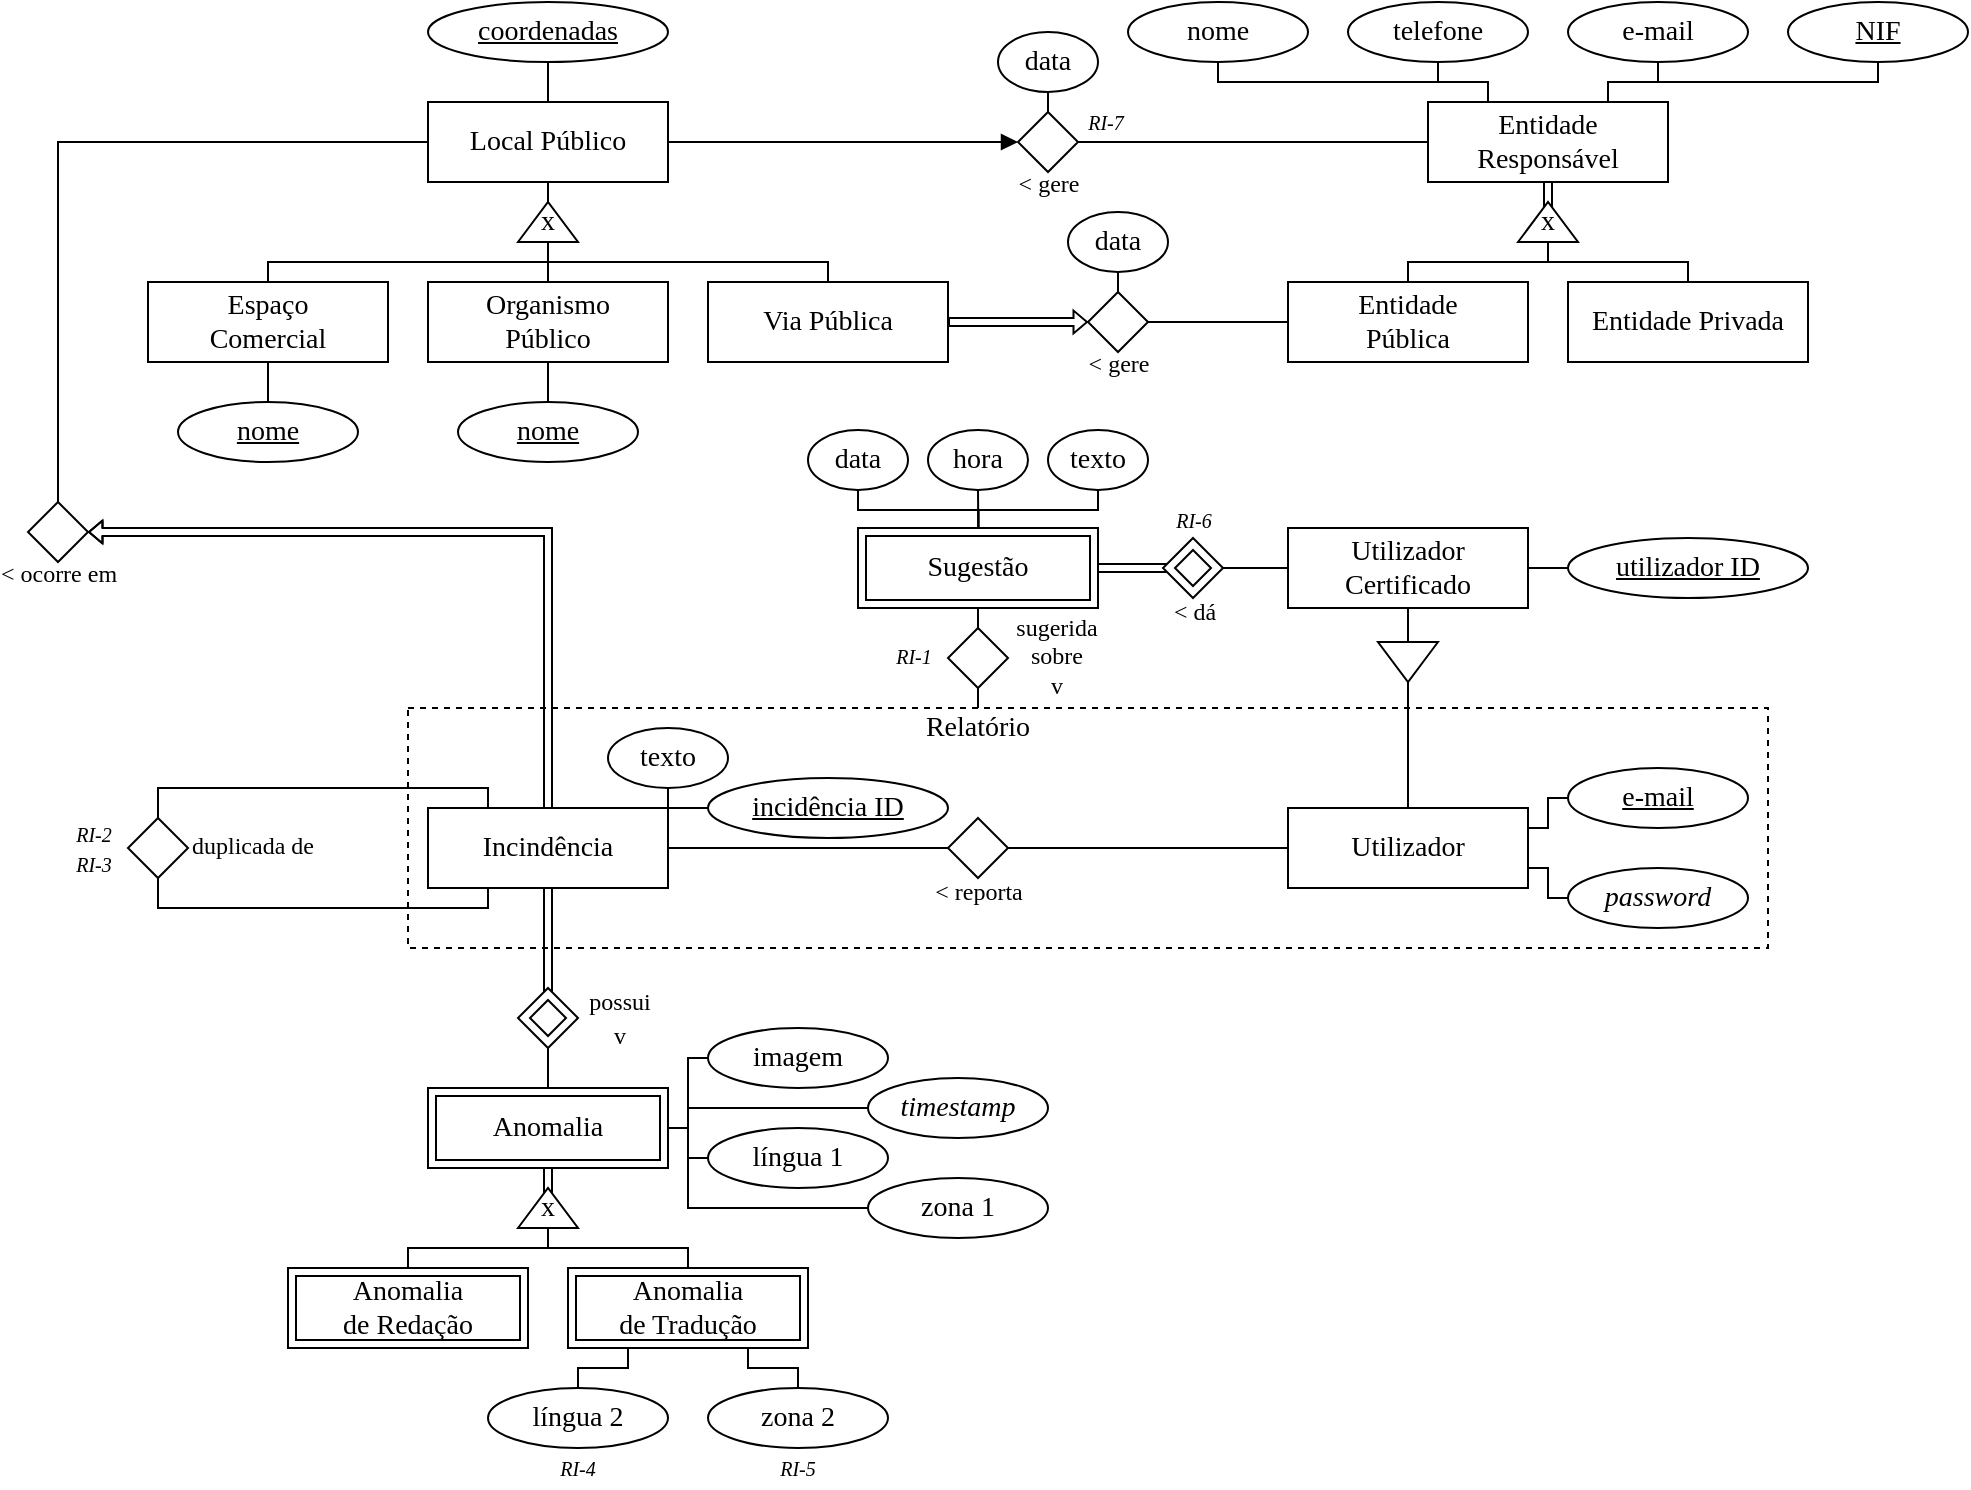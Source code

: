 <mxfile version="12.1.0" type="device" pages="1"><diagram id="urqd6bBSTkkBCRTrbI39" name="Page-1"><mxGraphModel dx="1408" dy="748" grid="1" gridSize="10" guides="1" tooltips="1" connect="1" arrows="1" fold="1" page="1" pageScale="1" pageWidth="1169" pageHeight="827" math="0" shadow="0"><root><mxCell id="0"/><mxCell id="1" parent="0"/><mxCell id="4FP0emap7tRITEBuaMAq-10" style="edgeStyle=orthogonalEdgeStyle;rounded=0;orthogonalLoop=1;jettySize=auto;html=1;exitX=0.5;exitY=0;exitDx=0;exitDy=0;entryX=0.5;entryY=1;entryDx=0;entryDy=0;endArrow=none;endFill=0;fontSize=12;fontFamily=Verdana;" parent="1" target="4FP0emap7tRITEBuaMAq-3" edge="1"><mxGeometry relative="1" as="geometry"><mxPoint x="545.195" y="317.049" as="sourcePoint"/></mxGeometry></mxCell><mxCell id="4FP0emap7tRITEBuaMAq-9" style="edgeStyle=orthogonalEdgeStyle;rounded=0;orthogonalLoop=1;jettySize=auto;html=1;exitX=0.5;exitY=1;exitDx=0;exitDy=0;entryX=0.5;entryY=0;entryDx=0;entryDy=0;endArrow=none;endFill=0;fontSize=12;fontFamily=Verdana;" parent="1" source="4FP0emap7tRITEBuaMAq-4" edge="1"><mxGeometry relative="1" as="geometry"><mxPoint x="545.195" y="317.049" as="targetPoint"/><Array as="points"><mxPoint x="605" y="304"/><mxPoint x="545" y="304"/></Array></mxGeometry></mxCell><mxCell id="4FP0emap7tRITEBuaMAq-11" style="edgeStyle=orthogonalEdgeStyle;rounded=0;orthogonalLoop=1;jettySize=auto;html=1;exitX=0.5;exitY=1;exitDx=0;exitDy=0;endArrow=none;endFill=0;fontSize=12;fontFamily=Verdana;" parent="1" source="4FP0emap7tRITEBuaMAq-5" edge="1"><mxGeometry relative="1" as="geometry"><mxPoint x="545.195" y="317" as="targetPoint"/><Array as="points"><mxPoint x="485" y="304"/><mxPoint x="545" y="304"/></Array></mxGeometry></mxCell><mxCell id="9DvA1WyKJ85od49cDxcL-1" value="" style="rounded=0;whiteSpace=wrap;html=1;strokeWidth=1;fillColor=none;dashed=1;fontFamily=Verdana;" parent="1" vertex="1"><mxGeometry x="260" y="403" width="680" height="120" as="geometry"/></mxCell><mxCell id="8jLyRdySpEEllO27YhmM-52" value="" style="endArrow=none;html=1;fontFamily=Verdana;fontSize=14;entryX=0.5;entryY=1;entryDx=0;entryDy=0;shape=link;width=4;exitX=0;exitY=0.5;exitDx=0;exitDy=0;" parent="1" source="8jLyRdySpEEllO27YhmM-51" target="8jLyRdySpEEllO27YhmM-43" edge="1"><mxGeometry width="50" height="50" relative="1" as="geometry"><mxPoint x="830" y="140" as="sourcePoint"/><mxPoint x="910" y="270" as="targetPoint"/></mxGeometry></mxCell><mxCell id="1YsWNotgiCDJfFA3rP_E-9" style="edgeStyle=orthogonalEdgeStyle;rounded=0;orthogonalLoop=1;jettySize=auto;html=1;exitX=1;exitY=0.5;exitDx=0;exitDy=0;entryX=0;entryY=0.5;entryDx=0;entryDy=0;endArrow=block;endFill=1;fontFamily=Verdana;" parent="1" source="8jLyRdySpEEllO27YhmM-1" target="1YsWNotgiCDJfFA3rP_E-6" edge="1"><mxGeometry relative="1" as="geometry"/></mxCell><mxCell id="8jLyRdySpEEllO27YhmM-1" value="Local Público" style="whiteSpace=wrap;html=1;aspect=fixed;fontFamily=Verdana;fontSize=14;fontColor=#000000;align=center;strokeColor=#000000;strokeWidth=1;fillColor=#ffffff;" parent="1" vertex="1"><mxGeometry x="270" y="100" width="120" height="40" as="geometry"/></mxCell><mxCell id="8jLyRdySpEEllO27YhmM-115" style="edgeStyle=elbowEdgeStyle;rounded=0;orthogonalLoop=1;jettySize=auto;elbow=vertical;html=1;exitX=0.5;exitY=1;exitDx=0;exitDy=0;entryX=0.5;entryY=0;entryDx=0;entryDy=0;shadow=0;endArrow=none;fontFamily=Verdana;fontSize=12;" parent="1" source="8jLyRdySpEEllO27YhmM-2" target="8jLyRdySpEEllO27YhmM-1" edge="1"><mxGeometry relative="1" as="geometry"/></mxCell><mxCell id="8jLyRdySpEEllO27YhmM-2" value="coordenadas" style="ellipse;whiteSpace=wrap;html=1;fontFamily=Verdana;fontSize=14;fontStyle=4" parent="1" vertex="1"><mxGeometry x="270" y="50" width="120" height="30" as="geometry"/></mxCell><mxCell id="8jLyRdySpEEllO27YhmM-9" value="Espaço&lt;br&gt;Comercial" style="rounded=0;whiteSpace=wrap;html=1;fontFamily=Verdana;fontSize=14;" parent="1" vertex="1"><mxGeometry x="130" y="190" width="120" height="40" as="geometry"/></mxCell><mxCell id="8jLyRdySpEEllO27YhmM-10" value="Organismo&lt;br&gt;Público" style="rounded=0;whiteSpace=wrap;html=1;fontFamily=Verdana;fontSize=14;" parent="1" vertex="1"><mxGeometry x="270" y="190" width="120" height="40" as="geometry"/></mxCell><mxCell id="8jLyRdySpEEllO27YhmM-11" value="Via Pública" style="rounded=0;whiteSpace=wrap;html=1;fontFamily=Verdana;fontSize=14;" parent="1" vertex="1"><mxGeometry x="410" y="190" width="120" height="40" as="geometry"/></mxCell><mxCell id="8jLyRdySpEEllO27YhmM-12" value="x" style="triangle;whiteSpace=wrap;html=1;fontFamily=Verdana;fontSize=14;direction=north;" parent="1" vertex="1"><mxGeometry x="315" y="150" width="30" height="20" as="geometry"/></mxCell><mxCell id="8jLyRdySpEEllO27YhmM-13" value="" style="endArrow=none;html=1;fontFamily=Verdana;fontSize=14;entryX=0.5;entryY=1;entryDx=0;entryDy=0;" parent="1" target="8jLyRdySpEEllO27YhmM-1" edge="1"><mxGeometry width="50" height="50" relative="1" as="geometry"><mxPoint x="330" y="150" as="sourcePoint"/><mxPoint x="410" y="280" as="targetPoint"/></mxGeometry></mxCell><mxCell id="8jLyRdySpEEllO27YhmM-14" value="" style="endArrow=none;html=1;fontFamily=Verdana;fontSize=14;entryX=0;entryY=0.5;entryDx=0;entryDy=0;exitX=0.5;exitY=0;exitDx=0;exitDy=0;" parent="1" source="8jLyRdySpEEllO27YhmM-10" target="8jLyRdySpEEllO27YhmM-12" edge="1"><mxGeometry width="50" height="50" relative="1" as="geometry"><mxPoint x="240" y="320" as="sourcePoint"/><mxPoint x="290" y="270" as="targetPoint"/></mxGeometry></mxCell><mxCell id="8jLyRdySpEEllO27YhmM-22" value="" style="endArrow=none;html=1;shadow=0;fontFamily=Verdana;fontSize=14;exitX=0.5;exitY=0;exitDx=0;exitDy=0;edgeStyle=elbowEdgeStyle;elbow=vertical;rounded=0;" parent="1" source="8jLyRdySpEEllO27YhmM-11" edge="1"><mxGeometry width="50" height="50" relative="1" as="geometry"><mxPoint x="470" y="160" as="sourcePoint"/><mxPoint x="330" y="170" as="targetPoint"/></mxGeometry></mxCell><mxCell id="8jLyRdySpEEllO27YhmM-24" value="" style="endArrow=none;html=1;shadow=0;fontFamily=Verdana;fontSize=14;entryX=0;entryY=0.5;entryDx=0;entryDy=0;exitX=0.5;exitY=0;exitDx=0;exitDy=0;edgeStyle=elbowEdgeStyle;elbow=vertical;rounded=0;" parent="1" source="8jLyRdySpEEllO27YhmM-9" target="8jLyRdySpEEllO27YhmM-12" edge="1"><mxGeometry width="50" height="50" relative="1" as="geometry"><mxPoint x="130" y="300" as="sourcePoint"/><mxPoint x="180" y="250" as="targetPoint"/></mxGeometry></mxCell><mxCell id="8jLyRdySpEEllO27YhmM-25" value="&lt;u&gt;nome&lt;/u&gt;" style="ellipse;whiteSpace=wrap;html=1;fontFamily=Verdana;fontSize=14;" parent="1" vertex="1"><mxGeometry x="285" y="250" width="90" height="30" as="geometry"/></mxCell><mxCell id="8jLyRdySpEEllO27YhmM-26" value="" style="endArrow=none;html=1;fontFamily=Verdana;fontSize=14;entryX=0.5;entryY=0;entryDx=0;entryDy=0;exitX=0.5;exitY=1;exitDx=0;exitDy=0;" parent="1" source="8jLyRdySpEEllO27YhmM-10" target="8jLyRdySpEEllO27YhmM-25" edge="1"><mxGeometry width="50" height="50" relative="1" as="geometry"><mxPoint x="355" y="300" as="sourcePoint"/><mxPoint x="335" y="350" as="targetPoint"/></mxGeometry></mxCell><mxCell id="8jLyRdySpEEllO27YhmM-27" value="&lt;u&gt;nome&lt;/u&gt;" style="ellipse;whiteSpace=wrap;html=1;fontFamily=Verdana;fontSize=14;" parent="1" vertex="1"><mxGeometry x="145" y="250" width="90" height="30" as="geometry"/></mxCell><mxCell id="8jLyRdySpEEllO27YhmM-28" value="" style="endArrow=none;html=1;fontFamily=Verdana;fontSize=14;entryX=0.5;entryY=0;entryDx=0;entryDy=0;exitX=0.5;exitY=1;exitDx=0;exitDy=0;" parent="1" target="8jLyRdySpEEllO27YhmM-27" edge="1"><mxGeometry width="50" height="50" relative="1" as="geometry"><mxPoint x="190" y="230" as="sourcePoint"/><mxPoint x="195" y="350" as="targetPoint"/></mxGeometry></mxCell><mxCell id="8jLyRdySpEEllO27YhmM-43" value="Entidade&lt;br&gt;Responsável" style="rounded=0;whiteSpace=wrap;html=1;fontFamily=Verdana;fontSize=14;" parent="1" vertex="1"><mxGeometry x="770" y="100" width="120" height="40" as="geometry"/></mxCell><mxCell id="8jLyRdySpEEllO27YhmM-120" style="edgeStyle=elbowEdgeStyle;rounded=0;orthogonalLoop=1;jettySize=auto;elbow=vertical;html=1;exitX=0.5;exitY=1;exitDx=0;exitDy=0;entryX=0.25;entryY=0;entryDx=0;entryDy=0;shadow=0;endArrow=none;fontFamily=Verdana;fontSize=12;" parent="1" source="8jLyRdySpEEllO27YhmM-44" target="8jLyRdySpEEllO27YhmM-43" edge="1"><mxGeometry relative="1" as="geometry"/></mxCell><mxCell id="8jLyRdySpEEllO27YhmM-44" value="nome" style="ellipse;whiteSpace=wrap;html=1;fontFamily=Verdana;fontSize=14;spacing=0;" parent="1" vertex="1"><mxGeometry x="620" y="50" width="90" height="30" as="geometry"/></mxCell><mxCell id="8jLyRdySpEEllO27YhmM-119" style="edgeStyle=elbowEdgeStyle;rounded=0;orthogonalLoop=1;jettySize=auto;elbow=vertical;html=1;exitX=0.5;exitY=1;exitDx=0;exitDy=0;entryX=0.25;entryY=0;entryDx=0;entryDy=0;shadow=0;endArrow=none;fontFamily=Verdana;fontSize=12;" parent="1" source="8jLyRdySpEEllO27YhmM-45" target="8jLyRdySpEEllO27YhmM-43" edge="1"><mxGeometry relative="1" as="geometry"/></mxCell><mxCell id="8jLyRdySpEEllO27YhmM-45" value="telefone" style="ellipse;whiteSpace=wrap;html=1;fontFamily=Verdana;fontSize=14;" parent="1" vertex="1"><mxGeometry x="730" y="50" width="90" height="30" as="geometry"/></mxCell><mxCell id="8jLyRdySpEEllO27YhmM-48" value="Entidade&lt;br&gt;Pública" style="rounded=0;whiteSpace=wrap;html=1;fontFamily=Verdana;fontSize=14;" parent="1" vertex="1"><mxGeometry x="700" y="190" width="120" height="40" as="geometry"/></mxCell><mxCell id="8jLyRdySpEEllO27YhmM-50" value="Entidade Privada" style="rounded=0;whiteSpace=wrap;html=1;fontFamily=Verdana;fontSize=14;" parent="1" vertex="1"><mxGeometry x="840" y="190" width="120" height="40" as="geometry"/></mxCell><mxCell id="8jLyRdySpEEllO27YhmM-51" value="x" style="triangle;whiteSpace=wrap;html=1;fontFamily=Verdana;fontSize=14;direction=north;" parent="1" vertex="1"><mxGeometry x="815" y="150" width="30" height="20" as="geometry"/></mxCell><mxCell id="8jLyRdySpEEllO27YhmM-54" value="" style="endArrow=none;html=1;shadow=0;fontFamily=Verdana;fontSize=14;exitX=0.5;exitY=0;exitDx=0;exitDy=0;edgeStyle=elbowEdgeStyle;elbow=vertical;rounded=0;" parent="1" source="8jLyRdySpEEllO27YhmM-50" edge="1"><mxGeometry width="50" height="50" relative="1" as="geometry"><mxPoint x="970" y="160" as="sourcePoint"/><mxPoint x="830" y="170" as="targetPoint"/></mxGeometry></mxCell><mxCell id="8jLyRdySpEEllO27YhmM-55" value="" style="endArrow=none;html=1;shadow=0;fontFamily=Verdana;fontSize=14;entryX=0;entryY=0.5;entryDx=0;entryDy=0;exitX=0.5;exitY=0;exitDx=0;exitDy=0;edgeStyle=elbowEdgeStyle;elbow=vertical;rounded=0;" parent="1" source="8jLyRdySpEEllO27YhmM-48" target="8jLyRdySpEEllO27YhmM-51" edge="1"><mxGeometry width="50" height="50" relative="1" as="geometry"><mxPoint x="630" y="300" as="sourcePoint"/><mxPoint x="680" y="250" as="targetPoint"/></mxGeometry></mxCell><mxCell id="8jLyRdySpEEllO27YhmM-118" style="edgeStyle=elbowEdgeStyle;rounded=0;orthogonalLoop=1;jettySize=auto;elbow=vertical;html=1;exitX=0.5;exitY=1;exitDx=0;exitDy=0;shadow=0;endArrow=none;fontFamily=Verdana;fontSize=12;" parent="1" source="8jLyRdySpEEllO27YhmM-56" edge="1"><mxGeometry relative="1" as="geometry"><mxPoint x="860" y="100" as="targetPoint"/></mxGeometry></mxCell><mxCell id="8jLyRdySpEEllO27YhmM-56" value="e-mail" style="ellipse;whiteSpace=wrap;html=1;fontFamily=Verdana;fontSize=14;" parent="1" vertex="1"><mxGeometry x="840" y="50" width="90" height="30" as="geometry"/></mxCell><mxCell id="8jLyRdySpEEllO27YhmM-117" style="edgeStyle=elbowEdgeStyle;rounded=0;orthogonalLoop=1;jettySize=auto;elbow=vertical;html=1;exitX=0.5;exitY=1;exitDx=0;exitDy=0;entryX=0.75;entryY=0;entryDx=0;entryDy=0;shadow=0;endArrow=none;fontFamily=Verdana;fontSize=12;" parent="1" source="8jLyRdySpEEllO27YhmM-58" target="8jLyRdySpEEllO27YhmM-43" edge="1"><mxGeometry relative="1" as="geometry"/></mxCell><mxCell id="8jLyRdySpEEllO27YhmM-58" value="&lt;u&gt;NIF&lt;/u&gt;" style="ellipse;whiteSpace=wrap;html=1;fontFamily=Verdana;fontSize=14;" parent="1" vertex="1"><mxGeometry x="950" y="50" width="90" height="30" as="geometry"/></mxCell><mxCell id="8jLyRdySpEEllO27YhmM-63" style="rounded=0;orthogonalLoop=1;jettySize=auto;elbow=vertical;html=1;entryX=1;entryY=0.5;entryDx=0;entryDy=0;shadow=0;endArrow=none;fontFamily=Verdana;fontSize=12;shape=flexArrow;startArrow=block;startFill=0;endWidth=6.444;endSize=1.917;width=4;startSize=1.917;strokeWidth=1;sourcePerimeterSpacing=0;targetPerimeterSpacing=0;exitX=0;exitY=0.5;exitDx=0;exitDy=0;endFill=0;startWidth=6.444;" parent="1" source="8jLyRdySpEEllO27YhmM-60" target="8jLyRdySpEEllO27YhmM-11" edge="1"><mxGeometry relative="1" as="geometry"/></mxCell><mxCell id="8jLyRdySpEEllO27YhmM-64" style="edgeStyle=elbowEdgeStyle;rounded=0;orthogonalLoop=1;jettySize=auto;html=1;exitX=1;exitY=0.5;exitDx=0;exitDy=0;entryX=0;entryY=0.5;entryDx=0;entryDy=0;shadow=0;endArrow=none;fontFamily=Verdana;fontSize=14;" parent="1" source="8jLyRdySpEEllO27YhmM-60" target="8jLyRdySpEEllO27YhmM-48" edge="1"><mxGeometry relative="1" as="geometry"/></mxCell><mxCell id="8jLyRdySpEEllO27YhmM-60" value="&amp;lt; gere" style="rhombus;html=1;fontFamily=Verdana;fontSize=12;labelPosition=center;verticalLabelPosition=bottom;align=center;verticalAlign=top;spacingTop=-8;" parent="1" vertex="1"><mxGeometry x="600" y="195" width="30" height="30" as="geometry"/></mxCell><mxCell id="8jLyRdySpEEllO27YhmM-67" value="data" style="ellipse;whiteSpace=wrap;html=1;fontFamily=Verdana;fontSize=14;" parent="1" vertex="1"><mxGeometry x="590" y="155" width="50" height="30" as="geometry"/></mxCell><mxCell id="8jLyRdySpEEllO27YhmM-68" value="" style="endArrow=none;html=1;fontFamily=Verdana;fontSize=14;entryX=0.5;entryY=1;entryDx=0;entryDy=0;exitX=0.5;exitY=0;exitDx=0;exitDy=0;" parent="1" source="8jLyRdySpEEllO27YhmM-60" target="8jLyRdySpEEllO27YhmM-67" edge="1"><mxGeometry width="50" height="50" relative="1" as="geometry"><mxPoint x="595" y="180" as="sourcePoint"/><mxPoint x="715" y="210" as="targetPoint"/></mxGeometry></mxCell><mxCell id="8jLyRdySpEEllO27YhmM-81" style="edgeStyle=elbowEdgeStyle;shape=link;rounded=0;orthogonalLoop=1;jettySize=auto;html=1;exitX=0.5;exitY=1;exitDx=0;exitDy=0;shadow=0;endArrow=none;fontFamily=Verdana;fontSize=12;entryX=0.5;entryY=0.5;entryDx=0;entryDy=0;entryPerimeter=0;" parent="1" source="8jLyRdySpEEllO27YhmM-72" target="8jLyRdySpEEllO27YhmM-75" edge="1"><mxGeometry relative="1" as="geometry"><mxPoint x="330" y="528" as="targetPoint"/></mxGeometry></mxCell><mxCell id="8jLyRdySpEEllO27YhmM-127" style="rounded=0;orthogonalLoop=1;jettySize=auto;elbow=vertical;html=1;entryX=1;entryY=0.5;entryDx=0;entryDy=0;shadow=0;endArrow=block;fontFamily=Verdana;fontSize=12;shape=flexArrow;startArrow=none;startFill=0;endWidth=6.444;endSize=1.917;width=4;startSize=0;strokeWidth=1;sourcePerimeterSpacing=0;targetPerimeterSpacing=0;exitX=0.5;exitY=1;exitDx=0;exitDy=0;" parent="1" source="8jLyRdySpEEllO27YhmM-72" target="8jLyRdySpEEllO27YhmM-122" edge="1"><mxGeometry relative="1" as="geometry"><mxPoint x="330" y="410" as="sourcePoint"/><Array as="points"><mxPoint x="330" y="315"/></Array></mxGeometry></mxCell><mxCell id="8jLyRdySpEEllO27YhmM-72" value="&lt;font style=&quot;font-size: 14px&quot;&gt;Incindência&lt;/font&gt;" style="rounded=0;whiteSpace=wrap;html=1;fontFamily=Verdana;fontSize=12;" parent="1" vertex="1"><mxGeometry x="270" y="453" width="120" height="40" as="geometry"/></mxCell><mxCell id="8jLyRdySpEEllO27YhmM-77" style="edgeStyle=elbowEdgeStyle;rounded=0;orthogonalLoop=1;jettySize=auto;html=1;exitX=0.5;exitY=0;exitDx=0;exitDy=0;entryX=0.5;entryY=1;entryDx=0;entryDy=0;shadow=0;endArrow=none;fontFamily=Verdana;fontSize=12;" parent="1" source="8jLyRdySpEEllO27YhmM-73" target="8jLyRdySpEEllO27YhmM-75" edge="1"><mxGeometry relative="1" as="geometry"/></mxCell><mxCell id="8jLyRdySpEEllO27YhmM-104" style="edgeStyle=elbowEdgeStyle;rounded=0;orthogonalLoop=1;jettySize=auto;html=1;exitX=1;exitY=0.25;exitDx=0;exitDy=0;shadow=0;endArrow=none;fontFamily=Verdana;fontSize=12;" parent="1" source="8jLyRdySpEEllO27YhmM-73" edge="1"><mxGeometry relative="1" as="geometry"><mxPoint x="390.333" y="603" as="targetPoint"/></mxGeometry></mxCell><mxCell id="8jLyRdySpEEllO27YhmM-109" style="edgeStyle=elbowEdgeStyle;rounded=0;orthogonalLoop=1;jettySize=auto;html=1;exitX=1;exitY=0.5;exitDx=0;exitDy=0;entryX=0;entryY=0.5;entryDx=0;entryDy=0;shadow=0;endArrow=none;fontFamily=Verdana;fontSize=12;" parent="1" source="8jLyRdySpEEllO27YhmM-73" target="8jLyRdySpEEllO27YhmM-100" edge="1"><mxGeometry relative="1" as="geometry"/></mxCell><mxCell id="8jLyRdySpEEllO27YhmM-110" style="edgeStyle=elbowEdgeStyle;rounded=0;orthogonalLoop=1;jettySize=auto;html=1;exitX=1;exitY=0.5;exitDx=0;exitDy=0;entryX=0;entryY=0.5;entryDx=0;entryDy=0;shadow=0;endArrow=none;fontFamily=Verdana;fontSize=12;" parent="1" source="8jLyRdySpEEllO27YhmM-73" target="8jLyRdySpEEllO27YhmM-98" edge="1"><mxGeometry relative="1" as="geometry"><Array as="points"><mxPoint x="400" y="613"/></Array></mxGeometry></mxCell><mxCell id="8jLyRdySpEEllO27YhmM-73" value="&lt;font style=&quot;font-size: 14px&quot;&gt;Anomalia&lt;/font&gt;" style="shape=ext;strokeWidth=1;margin=2;double=1;whiteSpace=wrap;html=1;align=center;fontSize=12;fontFamily=Verdana;fontColor=#000000;strokeColor=#000000;fillColor=#ffffff;" parent="1" vertex="1"><mxGeometry x="270" y="593" width="120" height="40" as="geometry"/></mxCell><mxCell id="8jLyRdySpEEllO27YhmM-75" value="&lt;font style=&quot;font-size: 12px&quot;&gt;possui&lt;br&gt;v&lt;/font&gt;" style="shape=rhombus;double=1;strokeWidth=1;margin=2;fontSize=12;perimeter=rhombusPerimeter;whiteSpace=wrap;html=1;align=center;fontSize=14;fontFamily=Verdana;fontColor=#000000;strokeColor=#000000;fillColor=#ffffff;labelPosition=right;verticalLabelPosition=middle;verticalAlign=middle;spacingLeft=12;" parent="1" vertex="1"><mxGeometry x="315" y="543" width="30" height="30" as="geometry"/></mxCell><mxCell id="8jLyRdySpEEllO27YhmM-82" value="" style="endArrow=none;html=1;fontFamily=Verdana;fontSize=14;entryX=0.5;entryY=1;entryDx=0;entryDy=0;shape=link;width=4;exitX=0;exitY=0.5;exitDx=0;exitDy=0;" parent="1" source="8jLyRdySpEEllO27YhmM-85" edge="1"><mxGeometry width="50" height="50" relative="1" as="geometry"><mxPoint x="330" y="643" as="sourcePoint"/><mxPoint x="330" y="633" as="targetPoint"/></mxGeometry></mxCell><mxCell id="8jLyRdySpEEllO27YhmM-83" value="Anomalia&lt;br&gt;de Redação" style="shape=ext;strokeWidth=1;margin=2;double=1;whiteSpace=wrap;html=1;align=center;fontSize=14;fontFamily=Verdana;fontColor=#000000;strokeColor=#000000;fillColor=#ffffff;" parent="1" vertex="1"><mxGeometry x="200" y="683" width="120" height="40" as="geometry"/></mxCell><mxCell id="8jLyRdySpEEllO27YhmM-84" value="Anomalia&lt;br&gt;de Tradução" style="shape=ext;strokeWidth=1;margin=2;double=1;whiteSpace=wrap;html=1;align=center;fontSize=14;fontFamily=Verdana;fontColor=#000000;strokeColor=#000000;fillColor=#ffffff;" parent="1" vertex="1"><mxGeometry x="340" y="683" width="120" height="40" as="geometry"/></mxCell><mxCell id="8jLyRdySpEEllO27YhmM-85" value="x" style="triangle;whiteSpace=wrap;html=1;fontFamily=Verdana;fontSize=14;direction=north;" parent="1" vertex="1"><mxGeometry x="315" y="643" width="30" height="20" as="geometry"/></mxCell><mxCell id="8jLyRdySpEEllO27YhmM-86" value="" style="endArrow=none;html=1;shadow=0;fontFamily=Verdana;fontSize=14;exitX=0.5;exitY=0;exitDx=0;exitDy=0;edgeStyle=elbowEdgeStyle;elbow=vertical;rounded=0;" parent="1" source="8jLyRdySpEEllO27YhmM-84" edge="1"><mxGeometry width="50" height="50" relative="1" as="geometry"><mxPoint x="470" y="663" as="sourcePoint"/><mxPoint x="330" y="673" as="targetPoint"/><Array as="points"><mxPoint x="360" y="673"/></Array></mxGeometry></mxCell><mxCell id="8jLyRdySpEEllO27YhmM-87" value="" style="endArrow=none;html=1;shadow=0;fontFamily=Verdana;fontSize=14;entryX=0;entryY=0.5;entryDx=0;entryDy=0;exitX=0.5;exitY=0;exitDx=0;exitDy=0;edgeStyle=elbowEdgeStyle;elbow=vertical;rounded=0;" parent="1" source="8jLyRdySpEEllO27YhmM-83" target="8jLyRdySpEEllO27YhmM-85" edge="1"><mxGeometry width="50" height="50" relative="1" as="geometry"><mxPoint x="130" y="803" as="sourcePoint"/><mxPoint x="180" y="753" as="targetPoint"/></mxGeometry></mxCell><mxCell id="8jLyRdySpEEllO27YhmM-89" style="edgeStyle=elbowEdgeStyle;rounded=0;orthogonalLoop=1;jettySize=auto;html=1;exitX=0.5;exitY=0;exitDx=0;exitDy=0;entryX=0.25;entryY=0;entryDx=0;entryDy=0;shadow=0;endArrow=none;fontFamily=Verdana;fontSize=12;elbow=vertical;" parent="1" source="8jLyRdySpEEllO27YhmM-88" target="8jLyRdySpEEllO27YhmM-72" edge="1"><mxGeometry relative="1" as="geometry"><Array as="points"><mxPoint x="240" y="443"/></Array></mxGeometry></mxCell><mxCell id="8jLyRdySpEEllO27YhmM-90" style="edgeStyle=elbowEdgeStyle;rounded=0;orthogonalLoop=1;jettySize=auto;elbow=vertical;html=1;exitX=0.5;exitY=1;exitDx=0;exitDy=0;entryX=0.25;entryY=1;entryDx=0;entryDy=0;shadow=0;endArrow=none;fontFamily=Verdana;fontSize=12;" parent="1" source="8jLyRdySpEEllO27YhmM-88" target="8jLyRdySpEEllO27YhmM-72" edge="1"><mxGeometry relative="1" as="geometry"><Array as="points"><mxPoint x="230" y="503"/></Array></mxGeometry></mxCell><mxCell id="8jLyRdySpEEllO27YhmM-88" value="duplicada de" style="rhombus;html=1;fontFamily=Verdana;fontSize=12;labelPosition=right;verticalLabelPosition=middle;align=left;verticalAlign=middle;spacingTop=-2;spacingLeft=0;" parent="1" vertex="1"><mxGeometry x="120" y="458" width="30" height="30" as="geometry"/></mxCell><mxCell id="8jLyRdySpEEllO27YhmM-114" style="edgeStyle=elbowEdgeStyle;rounded=0;orthogonalLoop=1;jettySize=auto;elbow=vertical;html=1;exitX=0.5;exitY=0;exitDx=0;exitDy=0;entryX=0.75;entryY=1;entryDx=0;entryDy=0;shadow=0;endArrow=none;fontFamily=Verdana;fontSize=12;" parent="1" source="8jLyRdySpEEllO27YhmM-93" target="8jLyRdySpEEllO27YhmM-84" edge="1"><mxGeometry relative="1" as="geometry"/></mxCell><mxCell id="8jLyRdySpEEllO27YhmM-93" value="&lt;span&gt;zona 2&lt;/span&gt;" style="ellipse;whiteSpace=wrap;html=1;fontFamily=Verdana;fontSize=14;fontStyle=0" parent="1" vertex="1"><mxGeometry x="410" y="743" width="90" height="30" as="geometry"/></mxCell><mxCell id="8jLyRdySpEEllO27YhmM-113" style="edgeStyle=elbowEdgeStyle;rounded=0;orthogonalLoop=1;jettySize=auto;elbow=vertical;html=1;exitX=0.5;exitY=0;exitDx=0;exitDy=0;entryX=0.25;entryY=1;entryDx=0;entryDy=0;shadow=0;endArrow=none;fontFamily=Verdana;fontSize=12;" parent="1" source="8jLyRdySpEEllO27YhmM-95" target="8jLyRdySpEEllO27YhmM-84" edge="1"><mxGeometry relative="1" as="geometry"/></mxCell><mxCell id="8jLyRdySpEEllO27YhmM-95" value="língua 2" style="ellipse;whiteSpace=wrap;html=1;fontFamily=Verdana;fontSize=14;" parent="1" vertex="1"><mxGeometry x="300" y="743" width="90" height="30" as="geometry"/></mxCell><mxCell id="8jLyRdySpEEllO27YhmM-112" style="edgeStyle=elbowEdgeStyle;rounded=0;orthogonalLoop=1;jettySize=auto;html=1;exitX=0;exitY=0.5;exitDx=0;exitDy=0;entryX=1;entryY=0.5;entryDx=0;entryDy=0;shadow=0;endArrow=none;fontFamily=Verdana;fontSize=12;" parent="1" source="8jLyRdySpEEllO27YhmM-97" target="8jLyRdySpEEllO27YhmM-73" edge="1"><mxGeometry relative="1" as="geometry"><Array as="points"><mxPoint x="400" y="643"/></Array></mxGeometry></mxCell><mxCell id="8jLyRdySpEEllO27YhmM-97" value="&lt;span&gt;zona 1&lt;/span&gt;" style="ellipse;whiteSpace=wrap;html=1;fontFamily=Verdana;fontSize=14;fontStyle=0" parent="1" vertex="1"><mxGeometry x="490" y="638" width="90" height="30" as="geometry"/></mxCell><mxCell id="8jLyRdySpEEllO27YhmM-98" value="&lt;span&gt;&lt;i&gt;timestamp&lt;/i&gt;&lt;/span&gt;" style="ellipse;whiteSpace=wrap;html=1;fontFamily=Verdana;fontSize=14;fontStyle=0" parent="1" vertex="1"><mxGeometry x="490" y="588" width="90" height="30" as="geometry"/></mxCell><mxCell id="8jLyRdySpEEllO27YhmM-111" style="edgeStyle=elbowEdgeStyle;rounded=0;orthogonalLoop=1;jettySize=auto;html=1;exitX=0;exitY=0.5;exitDx=0;exitDy=0;entryX=1;entryY=0.5;entryDx=0;entryDy=0;shadow=0;endArrow=none;fontFamily=Verdana;fontSize=12;" parent="1" source="8jLyRdySpEEllO27YhmM-99" target="8jLyRdySpEEllO27YhmM-73" edge="1"><mxGeometry relative="1" as="geometry"/></mxCell><mxCell id="8jLyRdySpEEllO27YhmM-99" value="&lt;span&gt;língua 1&lt;/span&gt;" style="ellipse;whiteSpace=wrap;html=1;fontFamily=Verdana;fontSize=14;fontStyle=0" parent="1" vertex="1"><mxGeometry x="410" y="613" width="90" height="30" as="geometry"/></mxCell><mxCell id="8jLyRdySpEEllO27YhmM-100" value="&lt;span&gt;imagem&lt;/span&gt;" style="ellipse;whiteSpace=wrap;html=1;fontFamily=Verdana;fontSize=14;fontStyle=0" parent="1" vertex="1"><mxGeometry x="410" y="563" width="90" height="30" as="geometry"/></mxCell><mxCell id="8jLyRdySpEEllO27YhmM-102" style="edgeStyle=elbowEdgeStyle;rounded=0;orthogonalLoop=1;jettySize=auto;elbow=vertical;html=1;exitX=0.5;exitY=1;exitDx=0;exitDy=0;shadow=0;endArrow=none;fontFamily=Verdana;fontSize=12;" parent="1" source="8jLyRdySpEEllO27YhmM-101" edge="1"><mxGeometry relative="1" as="geometry"><mxPoint x="390" y="453" as="targetPoint"/></mxGeometry></mxCell><mxCell id="8jLyRdySpEEllO27YhmM-101" value="&lt;span&gt;&lt;span&gt;texto&lt;/span&gt;&lt;/span&gt;" style="ellipse;whiteSpace=wrap;html=1;fontFamily=Verdana;fontSize=14;fontStyle=0" parent="1" vertex="1"><mxGeometry x="360" y="413" width="60" height="30" as="geometry"/></mxCell><mxCell id="8jLyRdySpEEllO27YhmM-145" style="edgeStyle=elbowEdgeStyle;rounded=0;orthogonalLoop=1;jettySize=auto;html=1;exitX=1;exitY=0.75;exitDx=0;exitDy=0;entryX=0;entryY=0.5;entryDx=0;entryDy=0;shadow=0;startArrow=none;startFill=0;sourcePerimeterSpacing=0;endArrow=none;endFill=0;targetPerimeterSpacing=0;strokeWidth=1;fontFamily=Verdana;fontSize=12;" parent="1" source="8jLyRdySpEEllO27YhmM-121" target="8jLyRdySpEEllO27YhmM-142" edge="1"><mxGeometry relative="1" as="geometry"/></mxCell><mxCell id="8jLyRdySpEEllO27YhmM-121" value="&lt;font style=&quot;font-size: 14px&quot;&gt;Utilizador&lt;/font&gt;" style="rounded=0;whiteSpace=wrap;html=1;fontFamily=Verdana;fontSize=12;align=center;" parent="1" vertex="1"><mxGeometry x="700" y="453" width="120" height="40" as="geometry"/></mxCell><mxCell id="8jLyRdySpEEllO27YhmM-128" style="edgeStyle=none;rounded=0;orthogonalLoop=1;jettySize=auto;html=1;exitX=0.5;exitY=0;exitDx=0;exitDy=0;entryX=0;entryY=0.5;entryDx=0;entryDy=0;shadow=0;startArrow=none;startFill=0;sourcePerimeterSpacing=0;endArrow=none;targetPerimeterSpacing=0;strokeWidth=1;fontFamily=Verdana;fontSize=12;endFill=0;" parent="1" source="8jLyRdySpEEllO27YhmM-122" target="8jLyRdySpEEllO27YhmM-1" edge="1"><mxGeometry relative="1" as="geometry"><Array as="points"><mxPoint x="85" y="120"/></Array></mxGeometry></mxCell><mxCell id="8jLyRdySpEEllO27YhmM-122" value="&amp;lt; ocorre em" style="rhombus;html=1;fontFamily=Verdana;fontSize=12;fontColor=#000000;align=center;strokeColor=#000000;strokeWidth=1;fillColor=#ffffff;labelPosition=center;verticalLabelPosition=bottom;verticalAlign=top;spacingTop=-8;" parent="1" vertex="1"><mxGeometry x="70" y="300" width="30" height="30" as="geometry"/></mxCell><mxCell id="8jLyRdySpEEllO27YhmM-130" style="edgeStyle=none;rounded=0;orthogonalLoop=1;jettySize=auto;html=1;exitX=1;exitY=0.5;exitDx=0;exitDy=0;entryX=0;entryY=0.5;entryDx=0;entryDy=0;shadow=0;startArrow=none;startFill=0;sourcePerimeterSpacing=0;endArrow=none;endFill=0;targetPerimeterSpacing=0;strokeWidth=1;fontFamily=Verdana;fontSize=12;" parent="1" source="8jLyRdySpEEllO27YhmM-129" target="8jLyRdySpEEllO27YhmM-121" edge="1"><mxGeometry relative="1" as="geometry"/></mxCell><mxCell id="8jLyRdySpEEllO27YhmM-131" style="edgeStyle=none;rounded=0;orthogonalLoop=1;jettySize=auto;html=1;exitX=0;exitY=0.5;exitDx=0;exitDy=0;entryX=1;entryY=0.5;entryDx=0;entryDy=0;shadow=0;startArrow=none;startFill=0;sourcePerimeterSpacing=0;endArrow=none;endFill=0;targetPerimeterSpacing=0;strokeWidth=1;fontFamily=Verdana;fontSize=12;" parent="1" source="8jLyRdySpEEllO27YhmM-129" target="8jLyRdySpEEllO27YhmM-72" edge="1"><mxGeometry relative="1" as="geometry"/></mxCell><mxCell id="8jLyRdySpEEllO27YhmM-129" value="&amp;lt; reporta" style="rhombus;html=1;fontFamily=Verdana;fontSize=12;labelPosition=center;verticalLabelPosition=bottom;align=center;verticalAlign=top;spacingTop=-7;" parent="1" vertex="1"><mxGeometry x="530" y="458" width="30" height="30" as="geometry"/></mxCell><mxCell id="9DvA1WyKJ85od49cDxcL-5" style="edgeStyle=orthogonalEdgeStyle;rounded=0;orthogonalLoop=1;jettySize=auto;html=1;exitX=0.5;exitY=1;exitDx=0;exitDy=0;entryX=0;entryY=0.5;entryDx=0;entryDy=0;endArrow=none;endFill=0;fontFamily=Verdana;" parent="1" source="8jLyRdySpEEllO27YhmM-134" target="9DvA1WyKJ85od49cDxcL-4" edge="1"><mxGeometry relative="1" as="geometry"/></mxCell><mxCell id="dE5rnqI1oPKxQ-1CUBaK-14" style="edgeStyle=orthogonalEdgeStyle;rounded=0;orthogonalLoop=1;jettySize=auto;html=1;exitX=1;exitY=0.5;exitDx=0;exitDy=0;entryX=0;entryY=0.5;entryDx=0;entryDy=0;endArrow=none;endFill=0;fontFamily=Verdana;fontSize=12;" parent="1" source="8jLyRdySpEEllO27YhmM-134" target="dE5rnqI1oPKxQ-1CUBaK-11" edge="1"><mxGeometry relative="1" as="geometry"/></mxCell><mxCell id="8jLyRdySpEEllO27YhmM-134" value="&lt;font style=&quot;font-size: 14px&quot;&gt;Utilizador&lt;br&gt;Certificado&lt;br&gt;&lt;/font&gt;" style="rounded=0;whiteSpace=wrap;html=1;fontFamily=Verdana;fontSize=12;align=center;" parent="1" vertex="1"><mxGeometry x="700" y="313" width="120" height="40" as="geometry"/></mxCell><mxCell id="8jLyRdySpEEllO27YhmM-142" value="&lt;span&gt;&lt;i&gt;password&lt;/i&gt;&lt;/span&gt;" style="ellipse;whiteSpace=wrap;html=1;fontFamily=Verdana;fontSize=14;fontStyle=0" parent="1" vertex="1"><mxGeometry x="840" y="483" width="90" height="30" as="geometry"/></mxCell><mxCell id="8jLyRdySpEEllO27YhmM-144" style="edgeStyle=elbowEdgeStyle;rounded=0;orthogonalLoop=1;jettySize=auto;html=1;exitX=0;exitY=0.5;exitDx=0;exitDy=0;entryX=1;entryY=0.25;entryDx=0;entryDy=0;shadow=0;startArrow=none;startFill=0;sourcePerimeterSpacing=0;endArrow=none;endFill=0;targetPerimeterSpacing=0;strokeWidth=1;fontFamily=Verdana;fontSize=12;" parent="1" source="8jLyRdySpEEllO27YhmM-143" target="8jLyRdySpEEllO27YhmM-121" edge="1"><mxGeometry relative="1" as="geometry"/></mxCell><mxCell id="8jLyRdySpEEllO27YhmM-143" value="&lt;span&gt;e-mail&lt;/span&gt;" style="ellipse;whiteSpace=wrap;html=1;fontFamily=Verdana;fontSize=14;fontStyle=4" parent="1" vertex="1"><mxGeometry x="840" y="433" width="90" height="30" as="geometry"/></mxCell><mxCell id="1YsWNotgiCDJfFA3rP_E-10" style="edgeStyle=orthogonalEdgeStyle;rounded=0;orthogonalLoop=1;jettySize=auto;html=1;exitX=1;exitY=0.5;exitDx=0;exitDy=0;entryX=0;entryY=0.5;entryDx=0;entryDy=0;endArrow=none;endFill=0;fontFamily=Verdana;" parent="1" source="1YsWNotgiCDJfFA3rP_E-6" target="8jLyRdySpEEllO27YhmM-43" edge="1"><mxGeometry relative="1" as="geometry"/></mxCell><mxCell id="1YsWNotgiCDJfFA3rP_E-6" value="&amp;lt; gere" style="rhombus;html=1;fontFamily=Verdana;fontSize=12;labelPosition=center;verticalLabelPosition=bottom;align=center;verticalAlign=top;spacingTop=-8;" parent="1" vertex="1"><mxGeometry x="565" y="105" width="30" height="30" as="geometry"/></mxCell><mxCell id="1YsWNotgiCDJfFA3rP_E-7" value="data" style="ellipse;whiteSpace=wrap;html=1;fontFamily=Verdana;fontSize=14;" parent="1" vertex="1"><mxGeometry x="555" y="65" width="50" height="30" as="geometry"/></mxCell><mxCell id="1YsWNotgiCDJfFA3rP_E-8" value="" style="endArrow=none;html=1;fontFamily=Verdana;fontSize=14;entryX=0.5;entryY=1;entryDx=0;entryDy=0;exitX=0.5;exitY=0;exitDx=0;exitDy=0;" parent="1" source="1YsWNotgiCDJfFA3rP_E-6" target="1YsWNotgiCDJfFA3rP_E-7" edge="1"><mxGeometry width="50" height="50" relative="1" as="geometry"><mxPoint x="535" y="90" as="sourcePoint"/><mxPoint x="655" y="120" as="targetPoint"/></mxGeometry></mxCell><mxCell id="9DvA1WyKJ85od49cDxcL-8" style="edgeStyle=orthogonalEdgeStyle;rounded=0;orthogonalLoop=1;jettySize=auto;html=1;exitX=1;exitY=0.5;exitDx=0;exitDy=0;entryX=0.5;entryY=0;entryDx=0;entryDy=0;endArrow=none;endFill=0;fontFamily=Verdana;" parent="1" source="9DvA1WyKJ85od49cDxcL-4" target="8jLyRdySpEEllO27YhmM-121" edge="1"><mxGeometry relative="1" as="geometry"/></mxCell><mxCell id="9DvA1WyKJ85od49cDxcL-4" value="" style="triangle;whiteSpace=wrap;html=1;fontFamily=Verdana;fontSize=14;direction=south;" parent="1" vertex="1"><mxGeometry x="745" y="370" width="30" height="20" as="geometry"/></mxCell><mxCell id="9DvA1WyKJ85od49cDxcL-11" style="edgeStyle=orthogonalEdgeStyle;rounded=0;orthogonalLoop=1;jettySize=auto;html=1;exitX=0.5;exitY=1;exitDx=0;exitDy=0;entryX=0.5;entryY=0;entryDx=0;entryDy=0;endArrow=none;endFill=0;fontFamily=Verdana;" parent="1" source="9DvA1WyKJ85od49cDxcL-9" target="9DvA1WyKJ85od49cDxcL-10" edge="1"><mxGeometry relative="1" as="geometry"/></mxCell><mxCell id="dE5rnqI1oPKxQ-1CUBaK-16" style="edgeStyle=orthogonalEdgeStyle;rounded=0;orthogonalLoop=1;jettySize=auto;html=1;exitX=1;exitY=0.5;exitDx=0;exitDy=0;endArrow=none;endFill=0;fontFamily=Verdana;fontSize=12;shape=link;entryX=0.75;entryY=0.5;entryDx=0;entryDy=0;entryPerimeter=0;" parent="1" source="9DvA1WyKJ85od49cDxcL-9" target="dE5rnqI1oPKxQ-1CUBaK-15" edge="1"><mxGeometry relative="1" as="geometry"/></mxCell><mxCell id="9DvA1WyKJ85od49cDxcL-9" value="&lt;font style=&quot;font-size: 14px&quot;&gt;Sugestão&lt;br&gt;&lt;/font&gt;" style="shape=ext;strokeWidth=1;margin=2;double=1;whiteSpace=wrap;html=1;align=center;fontSize=12;fontFamily=Verdana;fontColor=#000000;strokeColor=#000000;fillColor=#ffffff;" parent="1" vertex="1"><mxGeometry x="485" y="313" width="120" height="40" as="geometry"/></mxCell><mxCell id="9DvA1WyKJ85od49cDxcL-10" value="sugerida&lt;br&gt;sobre&lt;br&gt;v" style="rhombus;html=1;fontFamily=Verdana;fontSize=12;labelPosition=right;verticalLabelPosition=middle;align=center;verticalAlign=middle;spacingTop=-2;spacingLeft=17;" parent="1" vertex="1"><mxGeometry x="530" y="363" width="30" height="30" as="geometry"/></mxCell><mxCell id="9DvA1WyKJ85od49cDxcL-14" value="" style="endArrow=none;html=1;fontFamily=Verdana;" parent="1" edge="1"><mxGeometry width="50" height="50" relative="1" as="geometry"><mxPoint x="545" y="403" as="sourcePoint"/><mxPoint x="545" y="393" as="targetPoint"/></mxGeometry></mxCell><mxCell id="dE5rnqI1oPKxQ-1CUBaK-2" value="&lt;font style=&quot;font-size: 14px&quot;&gt;Relatório&lt;/font&gt;" style="text;html=1;strokeColor=none;fillColor=none;align=center;verticalAlign=middle;whiteSpace=wrap;rounded=0;fontSize=12;fontFamily=Verdana;" parent="1" vertex="1"><mxGeometry x="500" y="403" width="90" height="20" as="geometry"/></mxCell><mxCell id="dE5rnqI1oPKxQ-1CUBaK-6" value="&lt;font style=&quot;font-size: 10px&quot;&gt;RI-1&lt;/font&gt;" style="text;html=1;strokeColor=none;fillColor=none;align=center;verticalAlign=middle;whiteSpace=wrap;rounded=0;fontFamily=Verdana;fontSize=12;fontStyle=2" parent="1" vertex="1"><mxGeometry x="493" y="367" width="40" height="20" as="geometry"/></mxCell><mxCell id="dE5rnqI1oPKxQ-1CUBaK-7" value="&lt;font style=&quot;font-size: 10px&quot;&gt;RI-2&lt;br&gt;RI-3&lt;/font&gt;" style="text;html=1;strokeColor=none;fillColor=none;align=center;verticalAlign=middle;whiteSpace=wrap;rounded=0;fontFamily=Verdana;fontSize=12;fontStyle=2" parent="1" vertex="1"><mxGeometry x="87" y="458" width="32" height="30" as="geometry"/></mxCell><mxCell id="dE5rnqI1oPKxQ-1CUBaK-8" value="&lt;font style=&quot;font-size: 10px&quot;&gt;RI-4&lt;/font&gt;" style="text;html=1;strokeColor=none;fillColor=none;align=center;verticalAlign=middle;whiteSpace=wrap;rounded=0;fontFamily=Verdana;fontSize=12;fontStyle=2" parent="1" vertex="1"><mxGeometry x="325" y="773" width="40" height="20" as="geometry"/></mxCell><mxCell id="dE5rnqI1oPKxQ-1CUBaK-9" value="&lt;font style=&quot;font-size: 10px&quot;&gt;RI-5&lt;/font&gt;" style="text;html=1;strokeColor=none;fillColor=none;align=center;verticalAlign=middle;whiteSpace=wrap;rounded=0;fontFamily=Verdana;fontSize=12;fontStyle=2" parent="1" vertex="1"><mxGeometry x="435" y="773" width="40" height="20" as="geometry"/></mxCell><mxCell id="dE5rnqI1oPKxQ-1CUBaK-11" value="&lt;span&gt;&lt;span&gt;utilizador ID&lt;/span&gt;&lt;/span&gt;" style="ellipse;whiteSpace=wrap;html=1;fontFamily=Verdana;fontSize=14;fontStyle=4" parent="1" vertex="1"><mxGeometry x="840" y="318" width="120" height="30" as="geometry"/></mxCell><mxCell id="dE5rnqI1oPKxQ-1CUBaK-17" style="edgeStyle=orthogonalEdgeStyle;rounded=0;orthogonalLoop=1;jettySize=auto;html=1;exitX=1;exitY=0.5;exitDx=0;exitDy=0;entryX=0;entryY=0.5;entryDx=0;entryDy=0;endArrow=none;endFill=0;fontFamily=Verdana;fontSize=12;" parent="1" source="dE5rnqI1oPKxQ-1CUBaK-15" target="8jLyRdySpEEllO27YhmM-134" edge="1"><mxGeometry relative="1" as="geometry"/></mxCell><mxCell id="dE5rnqI1oPKxQ-1CUBaK-15" value="&lt;font style=&quot;font-size: 12px&quot;&gt;&amp;lt; dá&lt;/font&gt;" style="shape=rhombus;double=1;strokeWidth=1;fontSize=12;perimeter=rhombusPerimeter;html=1;align=center;fontSize=14;labelPosition=center;verticalLabelPosition=bottom;verticalAlign=top;margin=2;fontFamily=Verdana;spacingTop=-8;" parent="1" vertex="1"><mxGeometry x="637.5" y="318" width="30" height="30" as="geometry"/></mxCell><mxCell id="dE5rnqI1oPKxQ-1CUBaK-20" value="&lt;font style=&quot;font-size: 10px&quot;&gt;RI-6&lt;/font&gt;" style="text;html=1;strokeColor=none;fillColor=none;align=center;verticalAlign=middle;whiteSpace=wrap;rounded=0;fontFamily=Verdana;fontSize=12;fontStyle=2" parent="1" vertex="1"><mxGeometry x="632.5" y="299" width="40" height="20" as="geometry"/></mxCell><mxCell id="4FP0emap7tRITEBuaMAq-3" value="hora" style="ellipse;whiteSpace=wrap;html=1;fontFamily=Verdana;fontSize=14;" parent="1" vertex="1"><mxGeometry x="520" y="264" width="50" height="30" as="geometry"/></mxCell><mxCell id="4FP0emap7tRITEBuaMAq-4" value="texto" style="ellipse;whiteSpace=wrap;html=1;fontFamily=Verdana;fontSize=14;" parent="1" vertex="1"><mxGeometry x="580" y="264" width="50" height="30" as="geometry"/></mxCell><mxCell id="4FP0emap7tRITEBuaMAq-5" value="data" style="ellipse;whiteSpace=wrap;html=1;fontFamily=Verdana;fontSize=14;" parent="1" vertex="1"><mxGeometry x="460" y="264" width="50" height="30" as="geometry"/></mxCell><mxCell id="4FP0emap7tRITEBuaMAq-7" style="edgeStyle=orthogonalEdgeStyle;rounded=0;orthogonalLoop=1;jettySize=auto;html=1;exitX=0;exitY=0.5;exitDx=0;exitDy=0;entryX=0.75;entryY=0;entryDx=0;entryDy=0;fontSize=12;endArrow=none;endFill=0;fontFamily=Verdana;" parent="1" source="4FP0emap7tRITEBuaMAq-6" target="8jLyRdySpEEllO27YhmM-72" edge="1"><mxGeometry relative="1" as="geometry"><Array as="points"><mxPoint x="380" y="453"/><mxPoint x="380" y="453"/></Array></mxGeometry></mxCell><mxCell id="4FP0emap7tRITEBuaMAq-6" value="&lt;span&gt;&lt;span&gt;incidência ID&lt;/span&gt;&lt;/span&gt;" style="ellipse;whiteSpace=wrap;html=1;fontFamily=Verdana;fontSize=14;fontStyle=4" parent="1" vertex="1"><mxGeometry x="410" y="438" width="120" height="30" as="geometry"/></mxCell><mxCell id="3GJTLoHmH75SI0tSCMkG-1" value="&lt;font style=&quot;font-size: 10px&quot;&gt;RI-7&lt;/font&gt;" style="text;html=1;strokeColor=none;fillColor=none;align=center;verticalAlign=middle;whiteSpace=wrap;rounded=0;fontFamily=Verdana;fontSize=12;fontStyle=2" vertex="1" parent="1"><mxGeometry x="589" y="100" width="40" height="20" as="geometry"/></mxCell></root></mxGraphModel></diagram></mxfile>